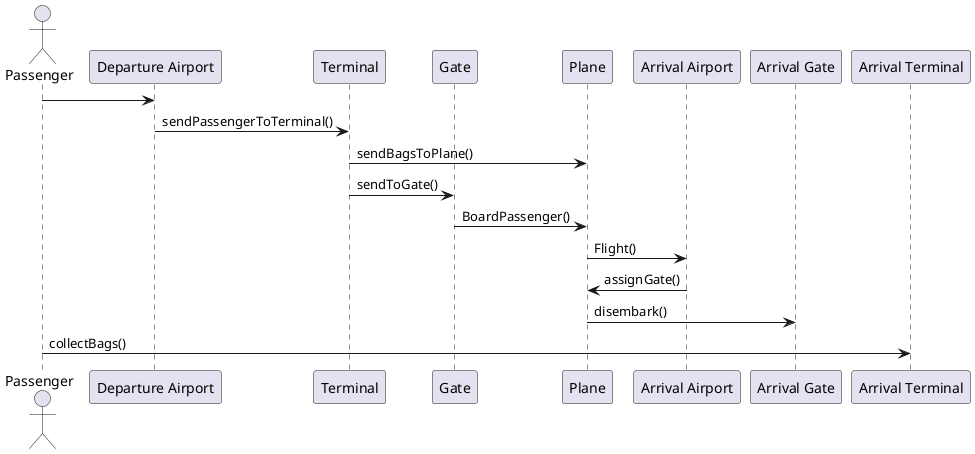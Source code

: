 @startuml

Actor Passenger as Passenger
Participant "Departure Airport" as DepAirport
Participant Terminal as Terminal
Participant Gate as Gate
Participant Plane as Plane
Participant "Arrival Airport" as ArrAirport
Participant "Arrival Gate" as ArrGate
Participant "Arrival Terminal" as arrTerminal



Passenger -> DepAirport
DepAirport -> Terminal : sendPassengerToTerminal()
Terminal -> Plane : sendBagsToPlane()
Terminal -> Gate : sendToGate()
Gate -> Plane : BoardPassenger()
Plane -> ArrAirport : Flight()
ArrAirport ->  Plane : assignGate()
Plane -> ArrGate : disembark()
Passenger -> arrTerminal : collectBags()

